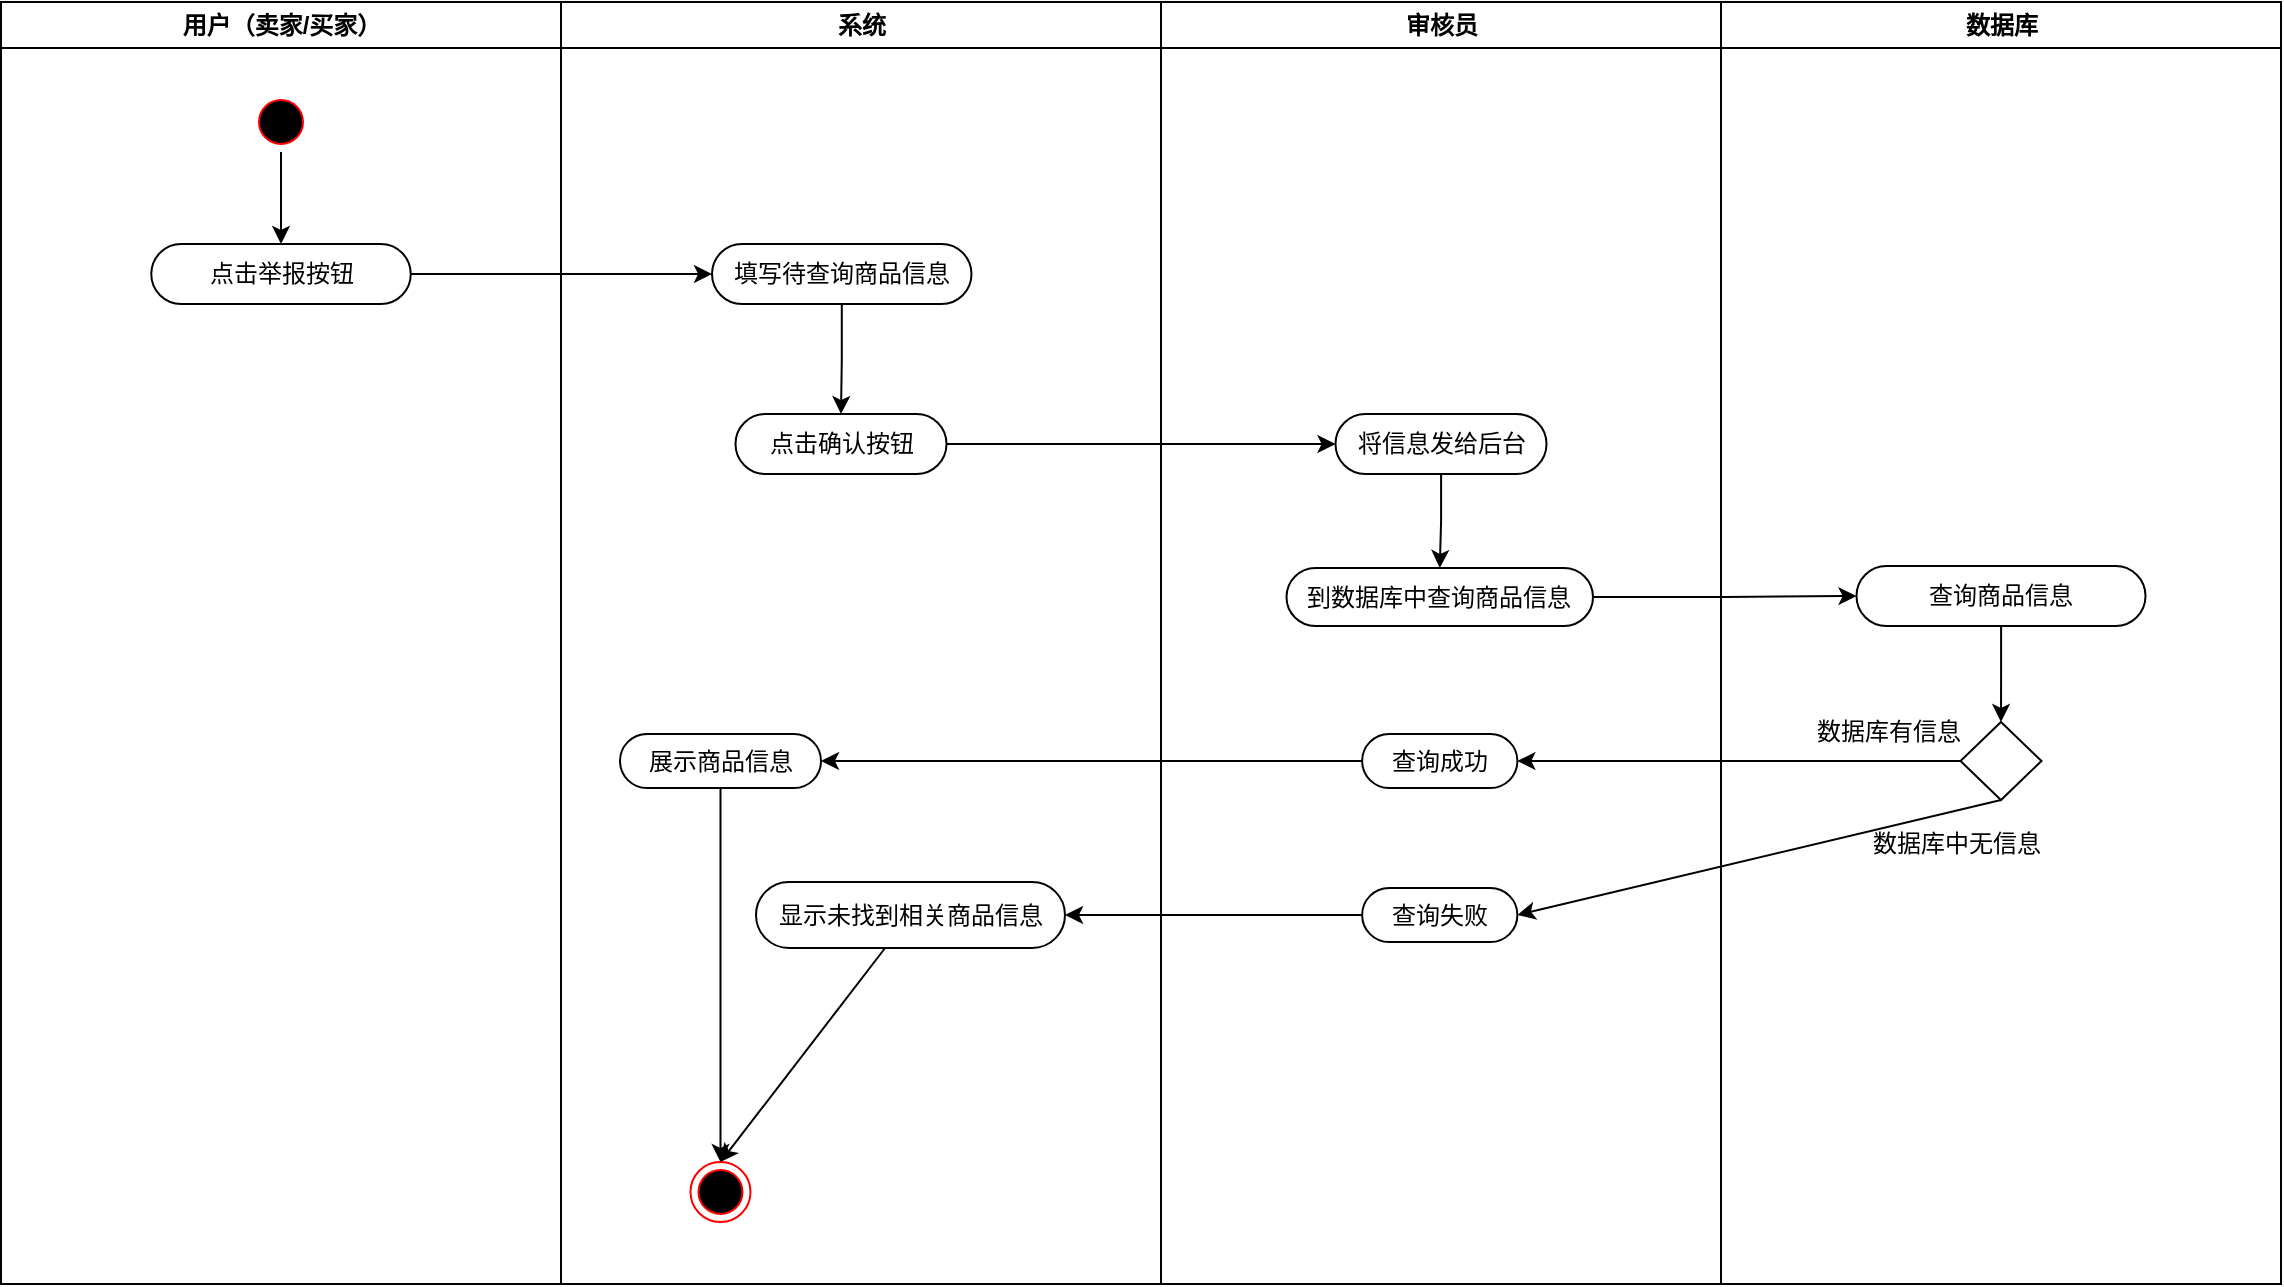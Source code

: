 <mxfile version="17.4.5" type="github">
  <diagram id="BXax0zp_msNkyBi-CzEr" name="第 1 页">
    <mxGraphModel dx="1219" dy="655" grid="0" gridSize="10" guides="1" tooltips="1" connect="1" arrows="1" fold="1" page="1" pageScale="1" pageWidth="1169" pageHeight="827" math="0" shadow="0">
      <root>
        <mxCell id="0" />
        <mxCell id="1" parent="0" />
        <mxCell id="wcvxLL6nXwDZEHQmD13v-1" value="用户（卖家/买家）" style="swimlane;whiteSpace=wrap" vertex="1" parent="1">
          <mxGeometry x="164.5" y="128" width="280" height="641" as="geometry" />
        </mxCell>
        <mxCell id="wcvxLL6nXwDZEHQmD13v-2" style="edgeStyle=orthogonalEdgeStyle;rounded=0;orthogonalLoop=1;jettySize=auto;html=1;entryX=0.5;entryY=0;entryDx=0;entryDy=0;" edge="1" parent="wcvxLL6nXwDZEHQmD13v-1" source="wcvxLL6nXwDZEHQmD13v-3" target="wcvxLL6nXwDZEHQmD13v-4">
          <mxGeometry relative="1" as="geometry" />
        </mxCell>
        <mxCell id="wcvxLL6nXwDZEHQmD13v-3" value="" style="ellipse;shape=startState;fillColor=#000000;strokeColor=#ff0000;" vertex="1" parent="wcvxLL6nXwDZEHQmD13v-1">
          <mxGeometry x="125" y="45" width="30" height="30" as="geometry" />
        </mxCell>
        <mxCell id="wcvxLL6nXwDZEHQmD13v-4" value="点击举报按钮" style="rounded=1;whiteSpace=wrap;html=1;arcSize=50;" vertex="1" parent="wcvxLL6nXwDZEHQmD13v-1">
          <mxGeometry x="75.13" y="121" width="129.75" height="30" as="geometry" />
        </mxCell>
        <mxCell id="wcvxLL6nXwDZEHQmD13v-5" value="系统" style="swimlane;whiteSpace=wrap" vertex="1" parent="1">
          <mxGeometry x="444.5" y="128" width="300" height="641" as="geometry" />
        </mxCell>
        <mxCell id="wcvxLL6nXwDZEHQmD13v-6" style="edgeStyle=orthogonalEdgeStyle;rounded=0;orthogonalLoop=1;jettySize=auto;html=1;entryX=0.5;entryY=0;entryDx=0;entryDy=0;" edge="1" parent="wcvxLL6nXwDZEHQmD13v-5" source="wcvxLL6nXwDZEHQmD13v-7" target="wcvxLL6nXwDZEHQmD13v-8">
          <mxGeometry relative="1" as="geometry" />
        </mxCell>
        <mxCell id="wcvxLL6nXwDZEHQmD13v-7" value="填写待查询商品信息" style="rounded=1;whiteSpace=wrap;html=1;arcSize=50;" vertex="1" parent="wcvxLL6nXwDZEHQmD13v-5">
          <mxGeometry x="75.5" y="121" width="129.75" height="30" as="geometry" />
        </mxCell>
        <mxCell id="wcvxLL6nXwDZEHQmD13v-8" value="点击确认按钮" style="rounded=1;whiteSpace=wrap;html=1;arcSize=50;" vertex="1" parent="wcvxLL6nXwDZEHQmD13v-5">
          <mxGeometry x="87.25" y="206" width="105.5" height="30" as="geometry" />
        </mxCell>
        <mxCell id="wcvxLL6nXwDZEHQmD13v-9" value="" style="ellipse;html=1;shape=endState;fillColor=#000000;strokeColor=#ff0000;" vertex="1" parent="wcvxLL6nXwDZEHQmD13v-5">
          <mxGeometry x="64.75" y="580" width="30" height="30" as="geometry" />
        </mxCell>
        <mxCell id="wcvxLL6nXwDZEHQmD13v-10" style="edgeStyle=none;rounded=0;orthogonalLoop=1;jettySize=auto;html=1;entryX=0.5;entryY=0;entryDx=0;entryDy=0;" edge="1" parent="wcvxLL6nXwDZEHQmD13v-5" source="wcvxLL6nXwDZEHQmD13v-11" target="wcvxLL6nXwDZEHQmD13v-9">
          <mxGeometry relative="1" as="geometry" />
        </mxCell>
        <mxCell id="wcvxLL6nXwDZEHQmD13v-11" value="展示商品信息" style="rounded=1;whiteSpace=wrap;html=1;arcSize=50;" vertex="1" parent="wcvxLL6nXwDZEHQmD13v-5">
          <mxGeometry x="29.5" y="366" width="100.5" height="27" as="geometry" />
        </mxCell>
        <mxCell id="wcvxLL6nXwDZEHQmD13v-12" style="edgeStyle=none;rounded=0;orthogonalLoop=1;jettySize=auto;html=1;entryX=0.5;entryY=0;entryDx=0;entryDy=0;" edge="1" parent="wcvxLL6nXwDZEHQmD13v-5" source="wcvxLL6nXwDZEHQmD13v-13" target="wcvxLL6nXwDZEHQmD13v-9">
          <mxGeometry relative="1" as="geometry" />
        </mxCell>
        <mxCell id="wcvxLL6nXwDZEHQmD13v-13" value="显示未找到相关商品信息" style="rounded=1;whiteSpace=wrap;html=1;arcSize=50;" vertex="1" parent="wcvxLL6nXwDZEHQmD13v-5">
          <mxGeometry x="97.5" y="440" width="154.5" height="33" as="geometry" />
        </mxCell>
        <mxCell id="wcvxLL6nXwDZEHQmD13v-14" value="审核员" style="swimlane;whiteSpace=wrap" vertex="1" parent="1">
          <mxGeometry x="744.5" y="128" width="280" height="641" as="geometry" />
        </mxCell>
        <mxCell id="wcvxLL6nXwDZEHQmD13v-15" style="edgeStyle=orthogonalEdgeStyle;rounded=0;orthogonalLoop=1;jettySize=auto;html=1;entryX=0.5;entryY=0;entryDx=0;entryDy=0;" edge="1" parent="wcvxLL6nXwDZEHQmD13v-14" source="wcvxLL6nXwDZEHQmD13v-16" target="wcvxLL6nXwDZEHQmD13v-17">
          <mxGeometry relative="1" as="geometry" />
        </mxCell>
        <mxCell id="wcvxLL6nXwDZEHQmD13v-16" value="将信息发给后台" style="rounded=1;whiteSpace=wrap;html=1;arcSize=50;" vertex="1" parent="wcvxLL6nXwDZEHQmD13v-14">
          <mxGeometry x="87.25" y="206" width="105.5" height="30" as="geometry" />
        </mxCell>
        <mxCell id="wcvxLL6nXwDZEHQmD13v-17" value="到数据库中查询商品信息" style="rounded=1;whiteSpace=wrap;html=1;arcSize=50;" vertex="1" parent="wcvxLL6nXwDZEHQmD13v-14">
          <mxGeometry x="62.75" y="283" width="153.25" height="29" as="geometry" />
        </mxCell>
        <mxCell id="wcvxLL6nXwDZEHQmD13v-18" value="查询成功" style="rounded=1;whiteSpace=wrap;html=1;arcSize=50;" vertex="1" parent="wcvxLL6nXwDZEHQmD13v-14">
          <mxGeometry x="100.57" y="366" width="77.62" height="27" as="geometry" />
        </mxCell>
        <mxCell id="wcvxLL6nXwDZEHQmD13v-19" value="查询失败" style="rounded=1;whiteSpace=wrap;html=1;arcSize=50;" vertex="1" parent="wcvxLL6nXwDZEHQmD13v-14">
          <mxGeometry x="100.57" y="443" width="77.62" height="27" as="geometry" />
        </mxCell>
        <mxCell id="wcvxLL6nXwDZEHQmD13v-20" value="数据库" style="swimlane;whiteSpace=wrap" vertex="1" parent="1">
          <mxGeometry x="1024.5" y="128" width="280" height="641" as="geometry" />
        </mxCell>
        <mxCell id="wcvxLL6nXwDZEHQmD13v-21" style="edgeStyle=orthogonalEdgeStyle;rounded=0;orthogonalLoop=1;jettySize=auto;html=1;entryX=0.5;entryY=0;entryDx=0;entryDy=0;" edge="1" parent="wcvxLL6nXwDZEHQmD13v-20" source="wcvxLL6nXwDZEHQmD13v-22" target="wcvxLL6nXwDZEHQmD13v-23">
          <mxGeometry relative="1" as="geometry" />
        </mxCell>
        <mxCell id="wcvxLL6nXwDZEHQmD13v-22" value="查询商品信息" style="rounded=1;whiteSpace=wrap;html=1;arcSize=50;" vertex="1" parent="wcvxLL6nXwDZEHQmD13v-20">
          <mxGeometry x="67.75" y="282" width="144.5" height="30" as="geometry" />
        </mxCell>
        <mxCell id="wcvxLL6nXwDZEHQmD13v-23" value="" style="rhombus;whiteSpace=wrap;html=1;" vertex="1" parent="wcvxLL6nXwDZEHQmD13v-20">
          <mxGeometry x="119.75" y="360" width="40.5" height="39" as="geometry" />
        </mxCell>
        <mxCell id="wcvxLL6nXwDZEHQmD13v-24" value="数据库有信息" style="text;html=1;align=center;verticalAlign=middle;resizable=0;points=[];autosize=1;strokeColor=none;fillColor=none;" vertex="1" parent="wcvxLL6nXwDZEHQmD13v-20">
          <mxGeometry x="42.5" y="356" width="82" height="18" as="geometry" />
        </mxCell>
        <mxCell id="wcvxLL6nXwDZEHQmD13v-25" value="数据库中无信息" style="text;html=1;align=center;verticalAlign=middle;resizable=0;points=[];autosize=1;strokeColor=none;fillColor=none;" vertex="1" parent="wcvxLL6nXwDZEHQmD13v-20">
          <mxGeometry x="70.5" y="412" width="94" height="18" as="geometry" />
        </mxCell>
        <mxCell id="wcvxLL6nXwDZEHQmD13v-26" style="edgeStyle=orthogonalEdgeStyle;rounded=0;orthogonalLoop=1;jettySize=auto;html=1;entryX=0;entryY=0.5;entryDx=0;entryDy=0;" edge="1" parent="1" source="wcvxLL6nXwDZEHQmD13v-4" target="wcvxLL6nXwDZEHQmD13v-7">
          <mxGeometry relative="1" as="geometry" />
        </mxCell>
        <mxCell id="wcvxLL6nXwDZEHQmD13v-27" style="edgeStyle=orthogonalEdgeStyle;rounded=0;orthogonalLoop=1;jettySize=auto;html=1;entryX=0;entryY=0.5;entryDx=0;entryDy=0;" edge="1" parent="1" source="wcvxLL6nXwDZEHQmD13v-8" target="wcvxLL6nXwDZEHQmD13v-16">
          <mxGeometry relative="1" as="geometry" />
        </mxCell>
        <mxCell id="wcvxLL6nXwDZEHQmD13v-28" style="edgeStyle=orthogonalEdgeStyle;rounded=0;orthogonalLoop=1;jettySize=auto;html=1;entryX=0;entryY=0.5;entryDx=0;entryDy=0;" edge="1" parent="1" source="wcvxLL6nXwDZEHQmD13v-17" target="wcvxLL6nXwDZEHQmD13v-22">
          <mxGeometry relative="1" as="geometry" />
        </mxCell>
        <mxCell id="wcvxLL6nXwDZEHQmD13v-29" style="edgeStyle=orthogonalEdgeStyle;rounded=0;orthogonalLoop=1;jettySize=auto;html=1;entryX=1;entryY=0.5;entryDx=0;entryDy=0;" edge="1" parent="1" source="wcvxLL6nXwDZEHQmD13v-23" target="wcvxLL6nXwDZEHQmD13v-18">
          <mxGeometry relative="1" as="geometry" />
        </mxCell>
        <mxCell id="wcvxLL6nXwDZEHQmD13v-30" style="rounded=0;orthogonalLoop=1;jettySize=auto;html=1;entryX=1;entryY=0.5;entryDx=0;entryDy=0;exitX=0.5;exitY=1;exitDx=0;exitDy=0;" edge="1" parent="1" source="wcvxLL6nXwDZEHQmD13v-23" target="wcvxLL6nXwDZEHQmD13v-19">
          <mxGeometry relative="1" as="geometry" />
        </mxCell>
        <mxCell id="wcvxLL6nXwDZEHQmD13v-31" style="edgeStyle=none;rounded=0;orthogonalLoop=1;jettySize=auto;html=1;entryX=1;entryY=0.5;entryDx=0;entryDy=0;" edge="1" parent="1" source="wcvxLL6nXwDZEHQmD13v-18" target="wcvxLL6nXwDZEHQmD13v-11">
          <mxGeometry relative="1" as="geometry" />
        </mxCell>
        <mxCell id="wcvxLL6nXwDZEHQmD13v-32" style="edgeStyle=none;rounded=0;orthogonalLoop=1;jettySize=auto;html=1;entryX=1;entryY=0.5;entryDx=0;entryDy=0;" edge="1" parent="1" source="wcvxLL6nXwDZEHQmD13v-19" target="wcvxLL6nXwDZEHQmD13v-13">
          <mxGeometry relative="1" as="geometry" />
        </mxCell>
      </root>
    </mxGraphModel>
  </diagram>
</mxfile>
